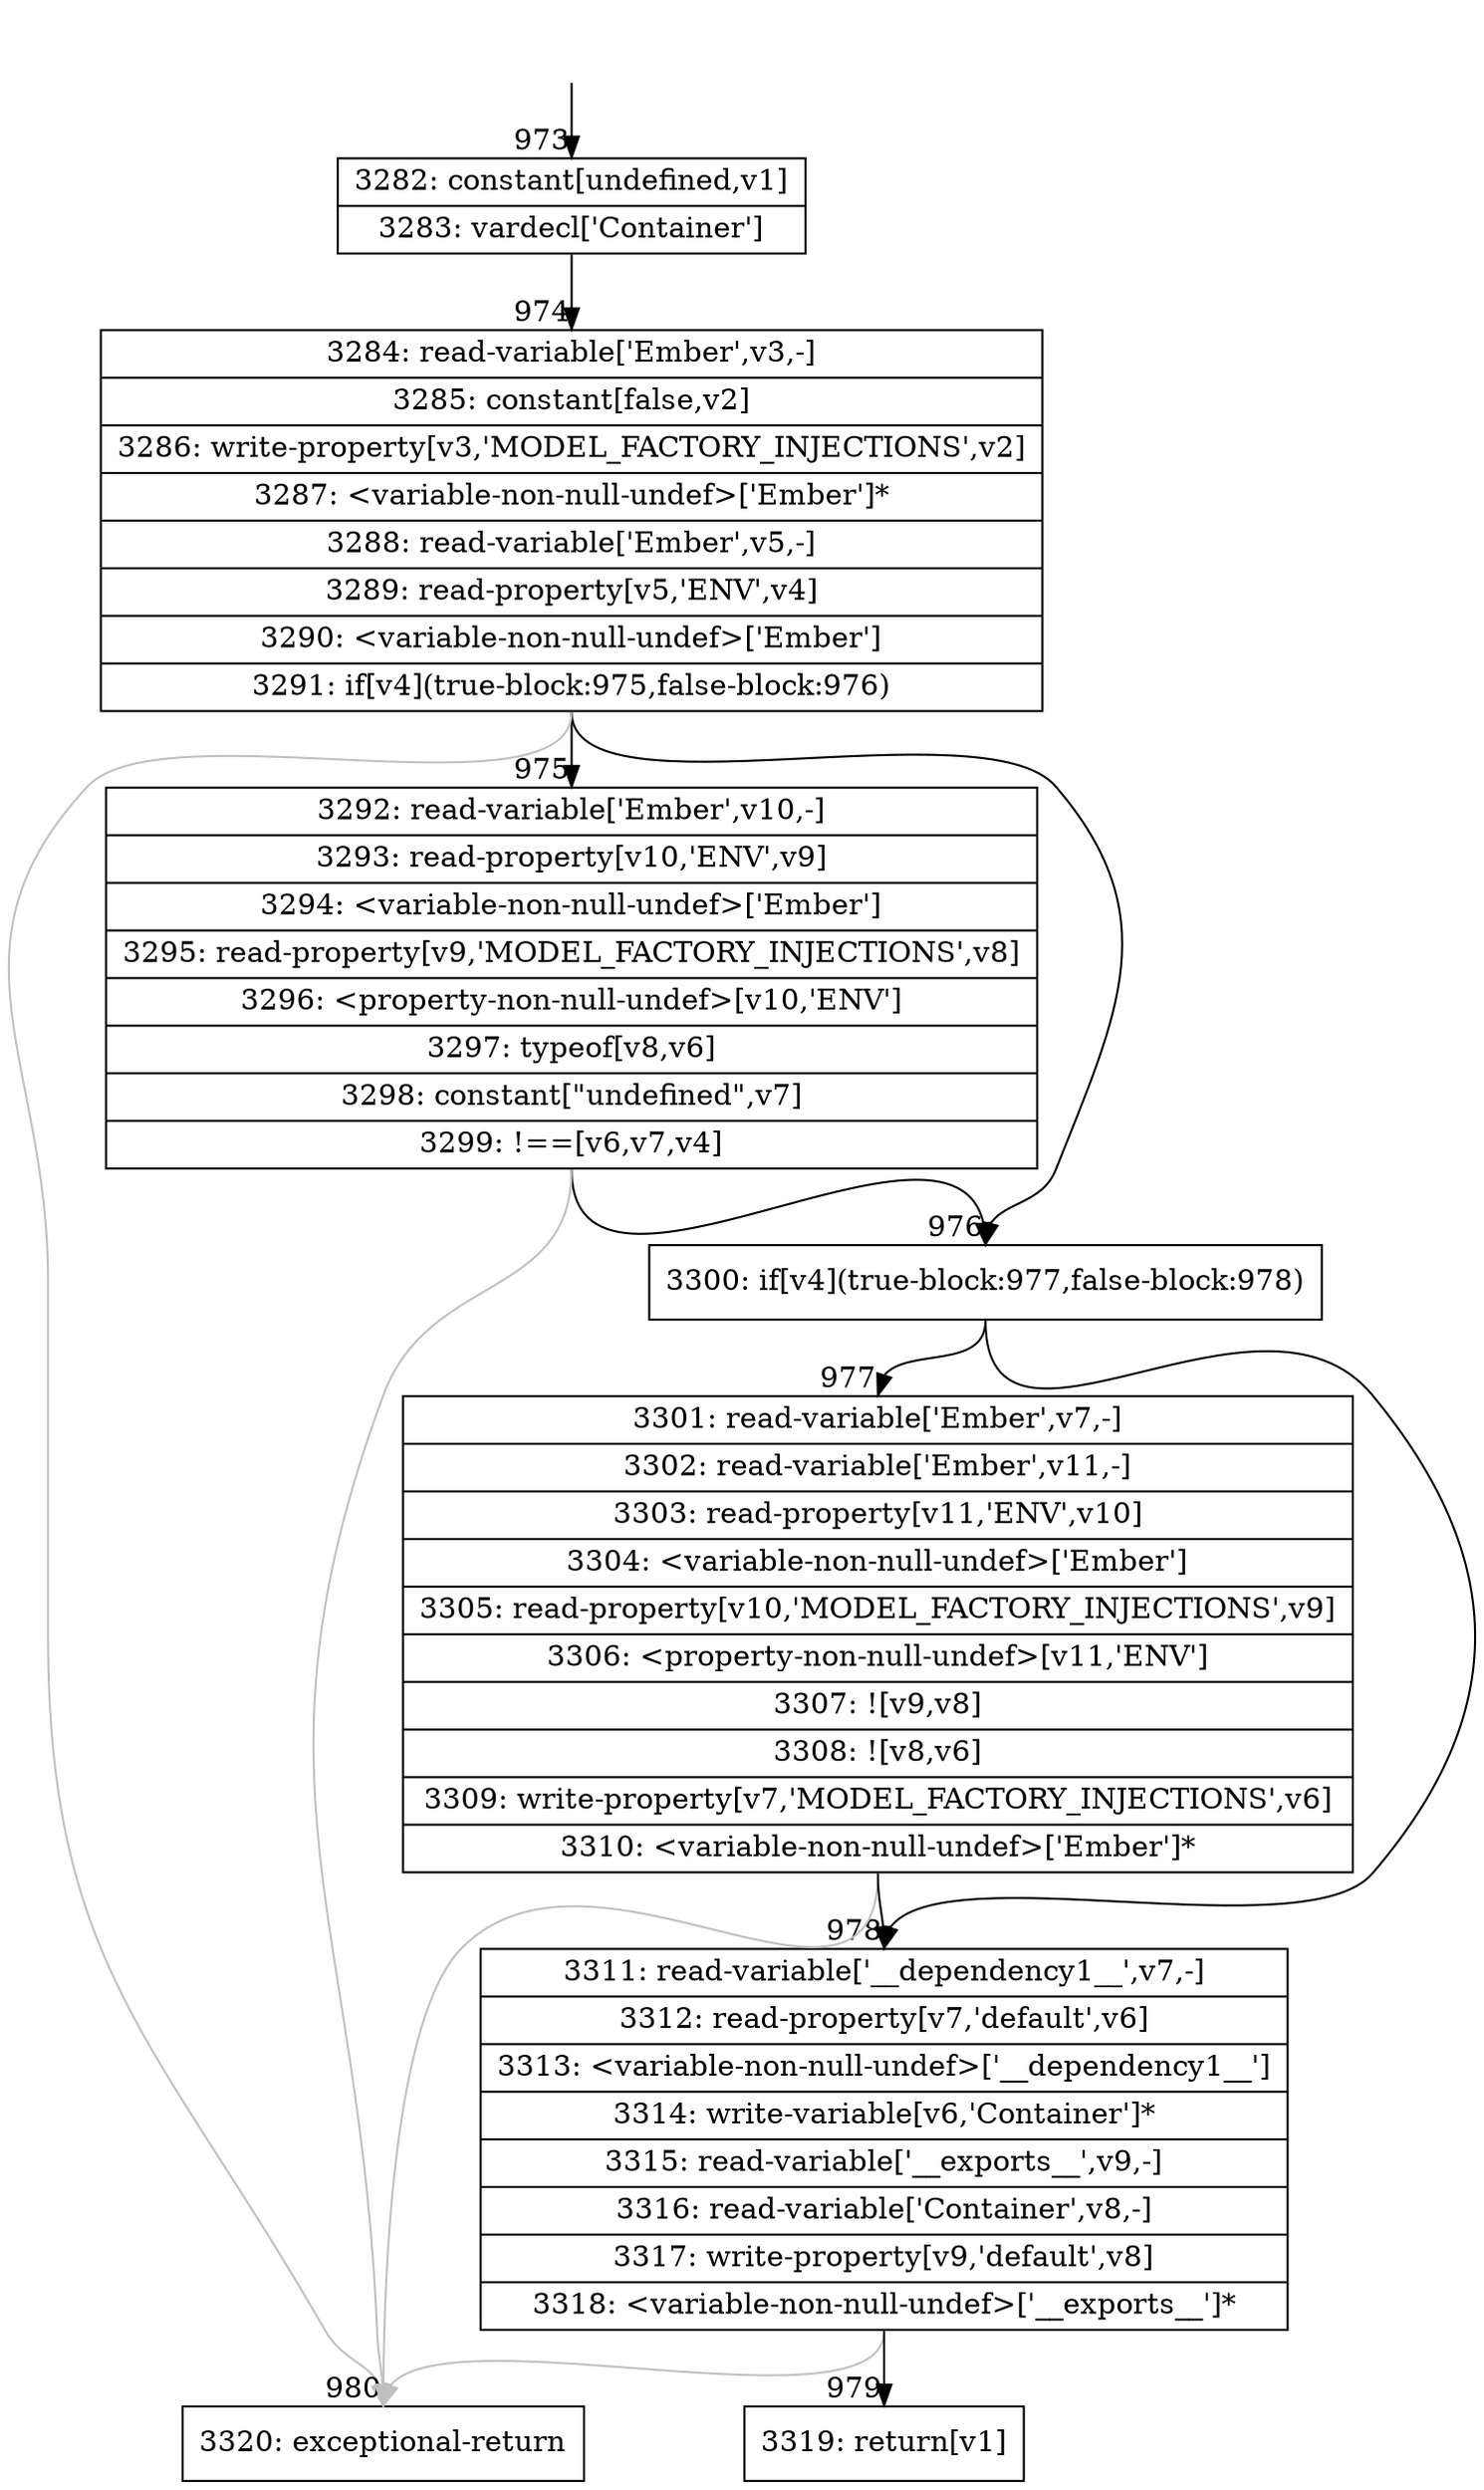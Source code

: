 digraph {
rankdir="TD"
BB_entry70[shape=none,label=""];
BB_entry70 -> BB973 [tailport=s, headport=n, headlabel="    973"]
BB973 [shape=record label="{3282: constant[undefined,v1]|3283: vardecl['Container']}" ] 
BB973 -> BB974 [tailport=s, headport=n, headlabel="      974"]
BB974 [shape=record label="{3284: read-variable['Ember',v3,-]|3285: constant[false,v2]|3286: write-property[v3,'MODEL_FACTORY_INJECTIONS',v2]|3287: \<variable-non-null-undef\>['Ember']*|3288: read-variable['Ember',v5,-]|3289: read-property[v5,'ENV',v4]|3290: \<variable-non-null-undef\>['Ember']|3291: if[v4](true-block:975,false-block:976)}" ] 
BB974 -> BB976 [tailport=s, headport=n, headlabel="      976"]
BB974 -> BB975 [tailport=s, headport=n, headlabel="      975"]
BB974 -> BB980 [tailport=s, headport=n, color=gray, headlabel="      980"]
BB975 [shape=record label="{3292: read-variable['Ember',v10,-]|3293: read-property[v10,'ENV',v9]|3294: \<variable-non-null-undef\>['Ember']|3295: read-property[v9,'MODEL_FACTORY_INJECTIONS',v8]|3296: \<property-non-null-undef\>[v10,'ENV']|3297: typeof[v8,v6]|3298: constant[\"undefined\",v7]|3299: !==[v6,v7,v4]}" ] 
BB975 -> BB976 [tailport=s, headport=n]
BB975 -> BB980 [tailport=s, headport=n, color=gray]
BB976 [shape=record label="{3300: if[v4](true-block:977,false-block:978)}" ] 
BB976 -> BB977 [tailport=s, headport=n, headlabel="      977"]
BB976 -> BB978 [tailport=s, headport=n, headlabel="      978"]
BB977 [shape=record label="{3301: read-variable['Ember',v7,-]|3302: read-variable['Ember',v11,-]|3303: read-property[v11,'ENV',v10]|3304: \<variable-non-null-undef\>['Ember']|3305: read-property[v10,'MODEL_FACTORY_INJECTIONS',v9]|3306: \<property-non-null-undef\>[v11,'ENV']|3307: ![v9,v8]|3308: ![v8,v6]|3309: write-property[v7,'MODEL_FACTORY_INJECTIONS',v6]|3310: \<variable-non-null-undef\>['Ember']*}" ] 
BB977 -> BB978 [tailport=s, headport=n]
BB977 -> BB980 [tailport=s, headport=n, color=gray]
BB978 [shape=record label="{3311: read-variable['__dependency1__',v7,-]|3312: read-property[v7,'default',v6]|3313: \<variable-non-null-undef\>['__dependency1__']|3314: write-variable[v6,'Container']*|3315: read-variable['__exports__',v9,-]|3316: read-variable['Container',v8,-]|3317: write-property[v9,'default',v8]|3318: \<variable-non-null-undef\>['__exports__']*}" ] 
BB978 -> BB979 [tailport=s, headport=n, headlabel="      979"]
BB978 -> BB980 [tailport=s, headport=n, color=gray]
BB979 [shape=record label="{3319: return[v1]}" ] 
BB980 [shape=record label="{3320: exceptional-return}" ] 
//#$~ 1100
}
